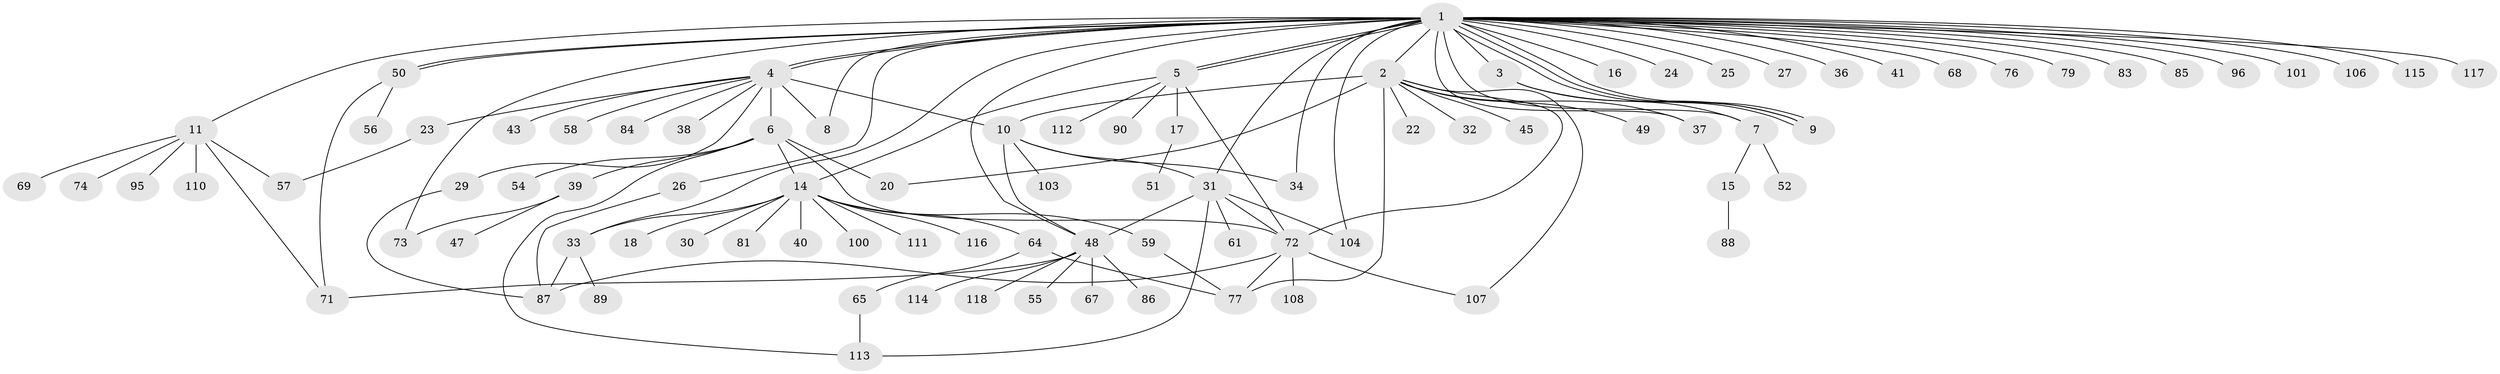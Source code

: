 // original degree distribution, {35: 0.008403361344537815, 4: 0.058823529411764705, 13: 0.01680672268907563, 8: 0.01680672268907563, 6: 0.03361344537815126, 5: 0.04201680672268908, 3: 0.08403361344537816, 9: 0.008403361344537815, 1: 0.5210084033613446, 2: 0.19327731092436976, 10: 0.008403361344537815, 7: 0.008403361344537815}
// Generated by graph-tools (version 1.1) at 2025/41/03/06/25 10:41:49]
// undirected, 89 vertices, 122 edges
graph export_dot {
graph [start="1"]
  node [color=gray90,style=filled];
  1 [super="+21"];
  2 [super="+12"];
  3 [super="+13"];
  4 [super="+75"];
  5 [super="+60"];
  6 [super="+28"];
  7 [super="+102"];
  8 [super="+19"];
  9 [super="+70"];
  10 [super="+53"];
  11 [super="+35"];
  14 [super="+62"];
  15;
  16;
  17 [super="+42"];
  18;
  20 [super="+63"];
  22;
  23;
  24;
  25;
  26;
  27 [super="+46"];
  29;
  30;
  31 [super="+44"];
  32;
  33 [super="+94"];
  34;
  36 [super="+66"];
  37 [super="+109"];
  38;
  39 [super="+98"];
  40 [super="+97"];
  41;
  43;
  45;
  47;
  48 [super="+105"];
  49 [super="+80"];
  50 [super="+93"];
  51;
  52;
  54;
  55;
  56;
  57;
  58;
  59 [super="+119"];
  61;
  64 [super="+78"];
  65 [super="+91"];
  67;
  68;
  69;
  71;
  72 [super="+82"];
  73;
  74;
  76;
  77 [super="+99"];
  79;
  81;
  83;
  84;
  85;
  86;
  87 [super="+92"];
  88;
  89;
  90;
  95;
  96;
  100;
  101;
  103;
  104;
  106;
  107;
  108;
  110;
  111;
  112;
  113;
  114;
  115;
  116;
  117;
  118;
  1 -- 2;
  1 -- 3;
  1 -- 4 [weight=2];
  1 -- 4;
  1 -- 5;
  1 -- 5;
  1 -- 7;
  1 -- 9;
  1 -- 9;
  1 -- 9;
  1 -- 11;
  1 -- 16;
  1 -- 24;
  1 -- 25;
  1 -- 26;
  1 -- 27;
  1 -- 31 [weight=3];
  1 -- 36;
  1 -- 37;
  1 -- 41;
  1 -- 48 [weight=2];
  1 -- 50;
  1 -- 50;
  1 -- 68;
  1 -- 73;
  1 -- 76;
  1 -- 79;
  1 -- 83;
  1 -- 85;
  1 -- 96;
  1 -- 101;
  1 -- 115;
  1 -- 33;
  1 -- 34;
  1 -- 8;
  1 -- 104;
  1 -- 106;
  1 -- 117;
  2 -- 32;
  2 -- 107;
  2 -- 37;
  2 -- 45;
  2 -- 77;
  2 -- 49;
  2 -- 20;
  2 -- 22;
  2 -- 10;
  2 -- 72;
  3 -- 7;
  3 -- 9;
  4 -- 6 [weight=2];
  4 -- 8;
  4 -- 10;
  4 -- 23;
  4 -- 29;
  4 -- 38;
  4 -- 43;
  4 -- 58;
  4 -- 84;
  5 -- 14;
  5 -- 17;
  5 -- 72;
  5 -- 90;
  5 -- 112;
  6 -- 39;
  6 -- 54;
  6 -- 113;
  6 -- 72;
  6 -- 20;
  6 -- 14;
  7 -- 15;
  7 -- 52;
  10 -- 31;
  10 -- 34;
  10 -- 103;
  10 -- 48;
  11 -- 74;
  11 -- 69;
  11 -- 71;
  11 -- 57;
  11 -- 110;
  11 -- 95;
  14 -- 18;
  14 -- 30;
  14 -- 33 [weight=2];
  14 -- 40;
  14 -- 59;
  14 -- 64;
  14 -- 81;
  14 -- 100;
  14 -- 111;
  14 -- 116;
  15 -- 88;
  17 -- 51;
  23 -- 57;
  26 -- 87;
  29 -- 87;
  31 -- 48;
  31 -- 61;
  31 -- 113;
  31 -- 72;
  31 -- 104;
  33 -- 89;
  33 -- 87;
  39 -- 47;
  39 -- 73;
  48 -- 55;
  48 -- 67;
  48 -- 86;
  48 -- 114;
  48 -- 118;
  48 -- 71;
  50 -- 56;
  50 -- 71;
  59 -- 77;
  64 -- 65;
  64 -- 77;
  65 -- 113;
  72 -- 107;
  72 -- 87;
  72 -- 108;
  72 -- 77;
}
